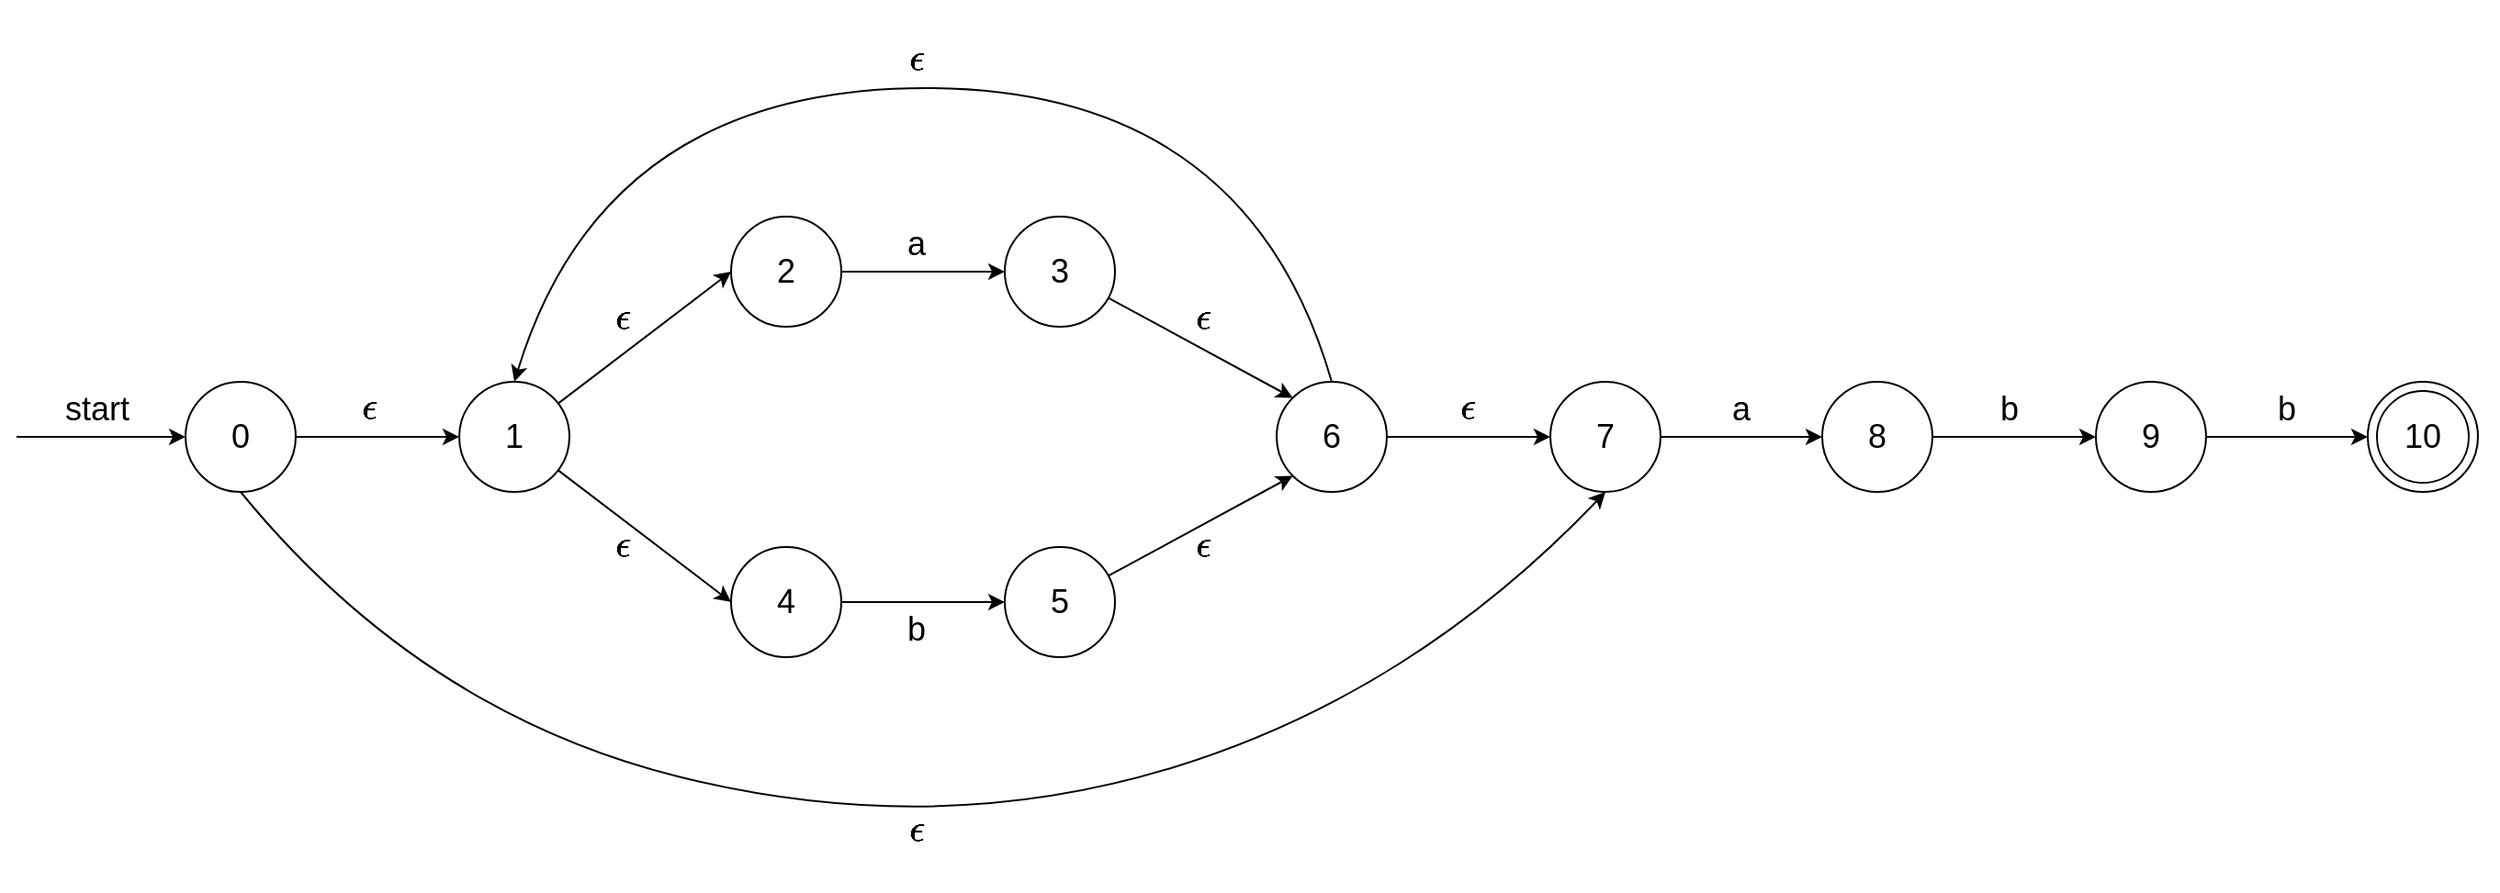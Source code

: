 <mxfile version="13.7.9" type="device" pages="4"><diagram id="2SYILCTUCA9LfMtIX5sQ" name="construction-0"><mxGraphModel dx="1426" dy="905" grid="1" gridSize="10" guides="1" tooltips="1" connect="1" arrows="1" fold="1" page="1" pageScale="1" pageWidth="827" pageHeight="1169" math="1" shadow="0"><root><mxCell id="0"/><mxCell id="1" parent="0"/><mxCell id="XuyZvrvFJMutGjKw32qT-1" value="" style="rounded=0;whiteSpace=wrap;html=1;strokeColor=none;" vertex="1" parent="1"><mxGeometry x="21" y="152" width="1360" height="450" as="geometry"/></mxCell><mxCell id="nC-w0DCnDY3q3ksh0MWc-40" style="edgeStyle=orthogonalEdgeStyle;rounded=0;orthogonalLoop=1;jettySize=auto;html=1;entryX=0;entryY=0.5;entryDx=0;entryDy=0;" parent="1" source="nC-w0DCnDY3q3ksh0MWc-4" target="nC-w0DCnDY3q3ksh0MWc-7" edge="1"><mxGeometry relative="1" as="geometry"/></mxCell><mxCell id="nC-w0DCnDY3q3ksh0MWc-4" value="&lt;span style=&quot;font-size: 18px&quot;&gt;0&lt;/span&gt;" style="ellipse;whiteSpace=wrap;html=1;aspect=fixed;" parent="1" vertex="1"><mxGeometry x="122" y="340" width="60" height="60" as="geometry"/></mxCell><mxCell id="nC-w0DCnDY3q3ksh0MWc-41" style="rounded=0;orthogonalLoop=1;jettySize=auto;html=1;entryX=0;entryY=0.5;entryDx=0;entryDy=0;" parent="1" source="nC-w0DCnDY3q3ksh0MWc-7" target="nC-w0DCnDY3q3ksh0MWc-11" edge="1"><mxGeometry relative="1" as="geometry"/></mxCell><mxCell id="nC-w0DCnDY3q3ksh0MWc-42" style="edgeStyle=none;rounded=0;orthogonalLoop=1;jettySize=auto;html=1;entryX=0;entryY=0.5;entryDx=0;entryDy=0;" parent="1" source="nC-w0DCnDY3q3ksh0MWc-7" target="nC-w0DCnDY3q3ksh0MWc-13" edge="1"><mxGeometry relative="1" as="geometry"/></mxCell><mxCell id="nC-w0DCnDY3q3ksh0MWc-7" value="&lt;span style=&quot;font-size: 18px&quot;&gt;1&lt;/span&gt;" style="ellipse;whiteSpace=wrap;html=1;aspect=fixed;" parent="1" vertex="1"><mxGeometry x="271" y="340" width="60" height="60" as="geometry"/></mxCell><mxCell id="nC-w0DCnDY3q3ksh0MWc-23" value="" style="group" parent="1" vertex="1" connectable="0"><mxGeometry x="1310" y="340" width="60" height="60" as="geometry"/></mxCell><mxCell id="nC-w0DCnDY3q3ksh0MWc-24" value="" style="ellipse;whiteSpace=wrap;html=1;aspect=fixed;" parent="nC-w0DCnDY3q3ksh0MWc-23" vertex="1"><mxGeometry width="60" height="60" as="geometry"/></mxCell><mxCell id="nC-w0DCnDY3q3ksh0MWc-25" value="&lt;span style=&quot;font-size: 18px&quot;&gt;10&lt;/span&gt;" style="ellipse;whiteSpace=wrap;html=1;aspect=fixed;" parent="nC-w0DCnDY3q3ksh0MWc-23" vertex="1"><mxGeometry x="5" y="5" width="50" height="50" as="geometry"/></mxCell><mxCell id="nC-w0DCnDY3q3ksh0MWc-47" style="edgeStyle=none;rounded=0;orthogonalLoop=1;jettySize=auto;html=1;entryX=0;entryY=0.5;entryDx=0;entryDy=0;" parent="1" source="nC-w0DCnDY3q3ksh0MWc-34" target="nC-w0DCnDY3q3ksh0MWc-35" edge="1"><mxGeometry relative="1" as="geometry"/></mxCell><mxCell id="nC-w0DCnDY3q3ksh0MWc-34" value="&lt;span style=&quot;font-size: 18px&quot;&gt;6&lt;/span&gt;" style="ellipse;whiteSpace=wrap;html=1;aspect=fixed;" parent="1" vertex="1"><mxGeometry x="716" y="340" width="60" height="60" as="geometry"/></mxCell><mxCell id="nC-w0DCnDY3q3ksh0MWc-48" style="edgeStyle=none;rounded=0;orthogonalLoop=1;jettySize=auto;html=1;entryX=0;entryY=0.5;entryDx=0;entryDy=0;" parent="1" source="nC-w0DCnDY3q3ksh0MWc-35" target="nC-w0DCnDY3q3ksh0MWc-36" edge="1"><mxGeometry relative="1" as="geometry"/></mxCell><mxCell id="nC-w0DCnDY3q3ksh0MWc-35" value="&lt;span style=&quot;font-size: 18px&quot;&gt;7&lt;/span&gt;" style="ellipse;whiteSpace=wrap;html=1;aspect=fixed;" parent="1" vertex="1"><mxGeometry x="865" y="340" width="60" height="60" as="geometry"/></mxCell><mxCell id="nC-w0DCnDY3q3ksh0MWc-49" style="edgeStyle=none;rounded=0;orthogonalLoop=1;jettySize=auto;html=1;entryX=0;entryY=0.5;entryDx=0;entryDy=0;" parent="1" source="nC-w0DCnDY3q3ksh0MWc-36" target="nC-w0DCnDY3q3ksh0MWc-37" edge="1"><mxGeometry relative="1" as="geometry"/></mxCell><mxCell id="nC-w0DCnDY3q3ksh0MWc-36" value="&lt;span style=&quot;font-size: 18px&quot;&gt;8&lt;/span&gt;" style="ellipse;whiteSpace=wrap;html=1;aspect=fixed;" parent="1" vertex="1"><mxGeometry x="1013" y="340" width="60" height="60" as="geometry"/></mxCell><mxCell id="nC-w0DCnDY3q3ksh0MWc-50" style="edgeStyle=none;rounded=0;orthogonalLoop=1;jettySize=auto;html=1;entryX=0;entryY=0.5;entryDx=0;entryDy=0;" parent="1" source="nC-w0DCnDY3q3ksh0MWc-37" target="nC-w0DCnDY3q3ksh0MWc-24" edge="1"><mxGeometry relative="1" as="geometry"/></mxCell><mxCell id="nC-w0DCnDY3q3ksh0MWc-37" value="&lt;span style=&quot;font-size: 18px&quot;&gt;9&lt;/span&gt;" style="ellipse;whiteSpace=wrap;html=1;aspect=fixed;" parent="1" vertex="1"><mxGeometry x="1162" y="340" width="60" height="60" as="geometry"/></mxCell><mxCell id="nC-w0DCnDY3q3ksh0MWc-38" value="" style="group" parent="1" vertex="1" connectable="0"><mxGeometry x="419" y="250" width="60" height="240" as="geometry"/></mxCell><mxCell id="nC-w0DCnDY3q3ksh0MWc-11" value="&lt;span style=&quot;font-size: 18px&quot;&gt;2&lt;/span&gt;" style="ellipse;whiteSpace=wrap;html=1;aspect=fixed;" parent="nC-w0DCnDY3q3ksh0MWc-38" vertex="1"><mxGeometry width="60" height="60" as="geometry"/></mxCell><mxCell id="nC-w0DCnDY3q3ksh0MWc-13" value="&lt;span style=&quot;font-size: 18px&quot;&gt;4&lt;/span&gt;" style="ellipse;whiteSpace=wrap;html=1;aspect=fixed;" parent="nC-w0DCnDY3q3ksh0MWc-38" vertex="1"><mxGeometry y="180" width="60" height="60" as="geometry"/></mxCell><mxCell id="nC-w0DCnDY3q3ksh0MWc-39" value="" style="group" parent="1" vertex="1" connectable="0"><mxGeometry x="568" y="250" width="60" height="240" as="geometry"/></mxCell><mxCell id="nC-w0DCnDY3q3ksh0MWc-26" value="&lt;span style=&quot;font-size: 18px&quot;&gt;3&lt;/span&gt;" style="ellipse;whiteSpace=wrap;html=1;aspect=fixed;" parent="nC-w0DCnDY3q3ksh0MWc-39" vertex="1"><mxGeometry width="60" height="60" as="geometry"/></mxCell><mxCell id="nC-w0DCnDY3q3ksh0MWc-33" value="&lt;span style=&quot;font-size: 18px&quot;&gt;5&lt;/span&gt;" style="ellipse;whiteSpace=wrap;html=1;aspect=fixed;" parent="nC-w0DCnDY3q3ksh0MWc-39" vertex="1"><mxGeometry y="180" width="60" height="60" as="geometry"/></mxCell><mxCell id="nC-w0DCnDY3q3ksh0MWc-43" style="edgeStyle=none;rounded=0;orthogonalLoop=1;jettySize=auto;html=1;" parent="1" source="nC-w0DCnDY3q3ksh0MWc-11" target="nC-w0DCnDY3q3ksh0MWc-26" edge="1"><mxGeometry relative="1" as="geometry"/></mxCell><mxCell id="nC-w0DCnDY3q3ksh0MWc-44" style="edgeStyle=none;rounded=0;orthogonalLoop=1;jettySize=auto;html=1;entryX=0;entryY=0.5;entryDx=0;entryDy=0;" parent="1" source="nC-w0DCnDY3q3ksh0MWc-13" target="nC-w0DCnDY3q3ksh0MWc-33" edge="1"><mxGeometry relative="1" as="geometry"/></mxCell><mxCell id="nC-w0DCnDY3q3ksh0MWc-45" style="edgeStyle=none;rounded=0;orthogonalLoop=1;jettySize=auto;html=1;entryX=0;entryY=1;entryDx=0;entryDy=0;" parent="1" source="nC-w0DCnDY3q3ksh0MWc-33" target="nC-w0DCnDY3q3ksh0MWc-34" edge="1"><mxGeometry relative="1" as="geometry"/></mxCell><mxCell id="nC-w0DCnDY3q3ksh0MWc-46" style="edgeStyle=none;rounded=0;orthogonalLoop=1;jettySize=auto;html=1;entryX=0;entryY=0;entryDx=0;entryDy=0;" parent="1" source="nC-w0DCnDY3q3ksh0MWc-26" target="nC-w0DCnDY3q3ksh0MWc-34" edge="1"><mxGeometry relative="1" as="geometry"/></mxCell><mxCell id="nC-w0DCnDY3q3ksh0MWc-51" value="&lt;font style=&quot;font-size: 18px&quot;&gt;\( \epsilon \)&lt;/font&gt;" style="text;html=1;strokeColor=none;fillColor=none;align=center;verticalAlign=middle;whiteSpace=wrap;rounded=0;fontSize=14;" parent="1" vertex="1"><mxGeometry x="202" y="340" width="40" height="30" as="geometry"/></mxCell><mxCell id="nC-w0DCnDY3q3ksh0MWc-52" value="&lt;span style=&quot;font-size: 18px&quot;&gt;a&lt;/span&gt;" style="text;html=1;strokeColor=none;fillColor=none;align=center;verticalAlign=middle;whiteSpace=wrap;rounded=0;fontSize=14;" parent="1" vertex="1"><mxGeometry x="500" y="250" width="40" height="30" as="geometry"/></mxCell><mxCell id="nC-w0DCnDY3q3ksh0MWc-53" value="&lt;span style=&quot;font-size: 18px&quot;&gt;b&lt;/span&gt;" style="text;html=1;strokeColor=none;fillColor=none;align=center;verticalAlign=middle;whiteSpace=wrap;rounded=0;fontSize=14;" parent="1" vertex="1"><mxGeometry x="500" y="460" width="40" height="30" as="geometry"/></mxCell><mxCell id="nC-w0DCnDY3q3ksh0MWc-54" value="&lt;span style=&quot;font-size: 18px&quot;&gt;a&lt;/span&gt;" style="text;html=1;strokeColor=none;fillColor=none;align=center;verticalAlign=middle;whiteSpace=wrap;rounded=0;fontSize=14;" parent="1" vertex="1"><mxGeometry x="949" y="340" width="40" height="30" as="geometry"/></mxCell><mxCell id="nC-w0DCnDY3q3ksh0MWc-55" value="&lt;span style=&quot;font-size: 18px&quot;&gt;b&lt;/span&gt;" style="text;html=1;strokeColor=none;fillColor=none;align=center;verticalAlign=middle;whiteSpace=wrap;rounded=0;fontSize=14;" parent="1" vertex="1"><mxGeometry x="1095" y="340" width="40" height="30" as="geometry"/></mxCell><mxCell id="nC-w0DCnDY3q3ksh0MWc-56" value="&lt;span style=&quot;font-size: 18px&quot;&gt;b&lt;/span&gt;" style="text;html=1;strokeColor=none;fillColor=none;align=center;verticalAlign=middle;whiteSpace=wrap;rounded=0;fontSize=14;" parent="1" vertex="1"><mxGeometry x="1246" y="340" width="40" height="30" as="geometry"/></mxCell><mxCell id="nC-w0DCnDY3q3ksh0MWc-57" value="&lt;font style=&quot;font-size: 18px&quot;&gt;\( \epsilon \)&lt;/font&gt;" style="text;html=1;strokeColor=none;fillColor=none;align=center;verticalAlign=middle;whiteSpace=wrap;rounded=0;fontSize=14;" parent="1" vertex="1"><mxGeometry x="800" y="340" width="40" height="30" as="geometry"/></mxCell><mxCell id="nC-w0DCnDY3q3ksh0MWc-58" value="&lt;font style=&quot;font-size: 18px&quot;&gt;\( \epsilon \)&lt;/font&gt;" style="text;html=1;strokeColor=none;fillColor=none;align=center;verticalAlign=middle;whiteSpace=wrap;rounded=0;fontSize=14;" parent="1" vertex="1"><mxGeometry x="340" y="291" width="40" height="30" as="geometry"/></mxCell><mxCell id="nC-w0DCnDY3q3ksh0MWc-59" value="&lt;font style=&quot;font-size: 18px&quot;&gt;\( \epsilon \)&lt;/font&gt;" style="text;html=1;strokeColor=none;fillColor=none;align=center;verticalAlign=middle;whiteSpace=wrap;rounded=0;fontSize=14;" parent="1" vertex="1"><mxGeometry x="340" y="415" width="40" height="30" as="geometry"/></mxCell><mxCell id="nC-w0DCnDY3q3ksh0MWc-60" value="&lt;font style=&quot;font-size: 18px&quot;&gt;\( \epsilon \)&lt;/font&gt;" style="text;html=1;strokeColor=none;fillColor=none;align=center;verticalAlign=middle;whiteSpace=wrap;rounded=0;fontSize=14;" parent="1" vertex="1"><mxGeometry x="656" y="291" width="40" height="30" as="geometry"/></mxCell><mxCell id="nC-w0DCnDY3q3ksh0MWc-61" value="&lt;font style=&quot;font-size: 18px&quot;&gt;\( \epsilon \)&lt;/font&gt;" style="text;html=1;strokeColor=none;fillColor=none;align=center;verticalAlign=middle;whiteSpace=wrap;rounded=0;fontSize=14;" parent="1" vertex="1"><mxGeometry x="656" y="415" width="40" height="30" as="geometry"/></mxCell><mxCell id="nC-w0DCnDY3q3ksh0MWc-62" value="" style="endArrow=classic;html=1;fontSize=14;" parent="1" edge="1"><mxGeometry width="50" height="50" relative="1" as="geometry"><mxPoint x="30" y="370" as="sourcePoint"/><mxPoint x="122" y="370" as="targetPoint"/></mxGeometry></mxCell><mxCell id="nC-w0DCnDY3q3ksh0MWc-63" value="" style="curved=1;endArrow=classic;html=1;fontSize=14;exitX=0.5;exitY=1;exitDx=0;exitDy=0;entryX=0.5;entryY=1;entryDx=0;entryDy=0;" parent="1" source="nC-w0DCnDY3q3ksh0MWc-4" target="nC-w0DCnDY3q3ksh0MWc-35" edge="1"><mxGeometry width="50" height="50" relative="1" as="geometry"><mxPoint x="300" y="600" as="sourcePoint"/><mxPoint x="470" y="530" as="targetPoint"/><Array as="points"><mxPoint x="250" y="520"/><mxPoint x="530" y="590"/><mxPoint x="790" y="510"/></Array></mxGeometry></mxCell><mxCell id="nC-w0DCnDY3q3ksh0MWc-64" value="" style="curved=1;endArrow=classic;html=1;fontSize=14;exitX=0.5;exitY=0;exitDx=0;exitDy=0;entryX=0.5;entryY=0;entryDx=0;entryDy=0;" parent="1" source="nC-w0DCnDY3q3ksh0MWc-34" target="nC-w0DCnDY3q3ksh0MWc-7" edge="1"><mxGeometry width="50" height="50" relative="1" as="geometry"><mxPoint x="640" y="180" as="sourcePoint"/><mxPoint x="230" y="190" as="targetPoint"/><Array as="points"><mxPoint x="700" y="180"/><mxPoint x="350" y="180"/></Array></mxGeometry></mxCell><mxCell id="nC-w0DCnDY3q3ksh0MWc-65" value="&lt;font style=&quot;font-size: 18px&quot;&gt;\( \epsilon \)&lt;/font&gt;" style="text;html=1;strokeColor=none;fillColor=none;align=center;verticalAlign=middle;whiteSpace=wrap;rounded=0;fontSize=14;" parent="1" vertex="1"><mxGeometry x="500" y="150" width="40" height="30" as="geometry"/></mxCell><mxCell id="nC-w0DCnDY3q3ksh0MWc-66" value="&lt;font style=&quot;font-size: 18px&quot;&gt;\( \epsilon \)&lt;/font&gt;" style="text;html=1;strokeColor=none;fillColor=none;align=center;verticalAlign=middle;whiteSpace=wrap;rounded=0;fontSize=14;" parent="1" vertex="1"><mxGeometry x="500" y="570" width="40" height="30" as="geometry"/></mxCell><mxCell id="nC-w0DCnDY3q3ksh0MWc-67" value="&lt;font style=&quot;font-size: 18px&quot;&gt;start&lt;/font&gt;" style="text;html=1;strokeColor=none;fillColor=none;align=center;verticalAlign=middle;whiteSpace=wrap;rounded=0;fontSize=14;" parent="1" vertex="1"><mxGeometry x="49" y="340" width="50" height="30" as="geometry"/></mxCell></root></mxGraphModel></diagram><diagram id="WF1_BBJ0Mb2t2jljKBhs" name="construction-1"><mxGraphModel dx="2253" dy="905" grid="1" gridSize="10" guides="1" tooltips="1" connect="1" arrows="1" fold="1" page="1" pageScale="1" pageWidth="827" pageHeight="1169" math="1" shadow="0"><root><mxCell id="gtL-Fco9t26OVmaotcYP-0"/><mxCell id="gtL-Fco9t26OVmaotcYP-1" parent="gtL-Fco9t26OVmaotcYP-0"/><mxCell id="1WTeGAfOeYwPpiyyFU4v-0" value="" style="rounded=0;whiteSpace=wrap;html=1;strokeColor=none;" vertex="1" parent="gtL-Fco9t26OVmaotcYP-1"><mxGeometry x="-185" y="250" width="1200" height="180" as="geometry"/></mxCell><mxCell id="Gay36W2IM1CrXgoubS7y-0" value="" style="group" vertex="1" connectable="0" parent="gtL-Fco9t26OVmaotcYP-1"><mxGeometry x="30" y="260" width="770" height="160" as="geometry"/></mxCell><mxCell id="gtL-Fco9t26OVmaotcYP-2" value="&lt;font style=&quot;font-size: 16px&quot;&gt;Operation&lt;/font&gt;" style="rounded=0;whiteSpace=wrap;html=1;fontSize=14;" parent="Gay36W2IM1CrXgoubS7y-0" vertex="1"><mxGeometry width="140" height="40" as="geometry"/></mxCell><mxCell id="gtL-Fco9t26OVmaotcYP-3" value="&lt;font style=&quot;font-size: 16px&quot;&gt;Definition&lt;/font&gt;" style="rounded=0;whiteSpace=wrap;html=1;fontSize=14;" parent="Gay36W2IM1CrXgoubS7y-0" vertex="1"><mxGeometry x="140" width="630" height="40" as="geometry"/></mxCell><mxCell id="gtL-Fco9t26OVmaotcYP-4" value="&lt;font style=&quot;font-size: 16px&quot;&gt;\( \epsilon \)-closure(s)&lt;/font&gt;" style="rounded=0;whiteSpace=wrap;html=1;fontSize=14;" parent="Gay36W2IM1CrXgoubS7y-0" vertex="1"><mxGeometry y="40" width="140" height="40" as="geometry"/></mxCell><mxCell id="pMHgvsr9h9JJgSpwtadB-2" value="&lt;font style=&quot;font-size: 16px&quot;&gt;\( \epsilon \)-closure(T)&lt;/font&gt;" style="rounded=0;whiteSpace=wrap;html=1;fontSize=14;" parent="Gay36W2IM1CrXgoubS7y-0" vertex="1"><mxGeometry y="80" width="140" height="40" as="geometry"/></mxCell><mxCell id="pMHgvsr9h9JJgSpwtadB-3" value="&lt;font style=&quot;font-size: 16px&quot;&gt;move(T, a)&lt;/font&gt;" style="rounded=0;whiteSpace=wrap;html=1;fontSize=14;" parent="Gay36W2IM1CrXgoubS7y-0" vertex="1"><mxGeometry y="120" width="140" height="40" as="geometry"/></mxCell><mxCell id="pMHgvsr9h9JJgSpwtadB-4" value="&lt;font style=&quot;font-size: 16px&quot;&gt;set of NFA states reachable from state s on \( \epsilon \)-transition&lt;/font&gt;" style="rounded=0;whiteSpace=wrap;html=1;fontSize=14;" parent="Gay36W2IM1CrXgoubS7y-0" vertex="1"><mxGeometry x="140" y="40" width="630" height="40" as="geometry"/></mxCell><mxCell id="pMHgvsr9h9JJgSpwtadB-5" value="&lt;font style=&quot;font-size: 16px&quot;&gt;set of NFA states reachable from some s in T on \( \epsilon \)-transition&lt;/font&gt;" style="rounded=0;whiteSpace=wrap;html=1;fontSize=14;" parent="Gay36W2IM1CrXgoubS7y-0" vertex="1"><mxGeometry x="140" y="80" width="630" height="40" as="geometry"/></mxCell><mxCell id="pMHgvsr9h9JJgSpwtadB-6" value="&lt;font style=&quot;font-size: 16px&quot;&gt;set of NFA states to which there is transition on input afrom some state sin the set T&lt;/font&gt;" style="rounded=0;whiteSpace=wrap;html=1;fontSize=14;" parent="Gay36W2IM1CrXgoubS7y-0" vertex="1"><mxGeometry x="140" y="120" width="630" height="40" as="geometry"/></mxCell></root></mxGraphModel></diagram><diagram id="mksTDIZj1iw2KZoJYWO2" name="construction-2"><mxGraphModel dx="2253" dy="905" grid="1" gridSize="10" guides="1" tooltips="1" connect="1" arrows="1" fold="1" page="1" pageScale="1" pageWidth="827" pageHeight="1169" math="0" shadow="0"><root><mxCell id="RlcSIwYgVODui8uz2F9A-0"/><mxCell id="RlcSIwYgVODui8uz2F9A-1" parent="RlcSIwYgVODui8uz2F9A-0"/><mxCell id="oxMObQp4ISZdJK0_XNuv-0" value="" style="rounded=0;whiteSpace=wrap;html=1;strokeColor=none;" vertex="1" parent="RlcSIwYgVODui8uz2F9A-1"><mxGeometry x="-220" y="230" width="1200" height="260" as="geometry"/></mxCell><mxCell id="oxMObQp4ISZdJK0_XNuv-1" value="" style="group" vertex="1" connectable="0" parent="RlcSIwYgVODui8uz2F9A-1"><mxGeometry x="120" y="240" width="520" height="240" as="geometry"/></mxCell><mxCell id="RlcSIwYgVODui8uz2F9A-2" value="NFA State" style="rounded=0;whiteSpace=wrap;html=1;fontFamily=Helvetica;fontSize=16;strokeColor=none;" parent="oxMObQp4ISZdJK0_XNuv-1" vertex="1"><mxGeometry width="160" height="40" as="geometry"/></mxCell><mxCell id="RlcSIwYgVODui8uz2F9A-3" value="DFA State" style="rounded=0;whiteSpace=wrap;html=1;fontFamily=Helvetica;fontSize=16;strokeColor=none;" parent="oxMObQp4ISZdJK0_XNuv-1" vertex="1"><mxGeometry x="160" width="120" height="40" as="geometry"/></mxCell><mxCell id="RlcSIwYgVODui8uz2F9A-4" value="a" style="rounded=0;whiteSpace=wrap;html=1;fontFamily=Helvetica;fontSize=16;strokeColor=none;" parent="oxMObQp4ISZdJK0_XNuv-1" vertex="1"><mxGeometry x="280" width="120" height="40" as="geometry"/></mxCell><mxCell id="RlcSIwYgVODui8uz2F9A-5" value="b" style="rounded=0;whiteSpace=wrap;html=1;fontFamily=Helvetica;fontSize=16;strokeColor=none;" parent="oxMObQp4ISZdJK0_XNuv-1" vertex="1"><mxGeometry x="400" width="120" height="40" as="geometry"/></mxCell><mxCell id="RlcSIwYgVODui8uz2F9A-6" value="{0, 1, 2, 4, 7}" style="rounded=0;whiteSpace=wrap;html=1;fontFamily=Helvetica;fontSize=16;strokeColor=none;" parent="oxMObQp4ISZdJK0_XNuv-1" vertex="1"><mxGeometry y="40" width="160" height="40" as="geometry"/></mxCell><mxCell id="RlcSIwYgVODui8uz2F9A-7" value="A" style="rounded=0;whiteSpace=wrap;html=1;fontFamily=Helvetica;fontSize=16;strokeColor=none;" parent="oxMObQp4ISZdJK0_XNuv-1" vertex="1"><mxGeometry x="160" y="40" width="120" height="40" as="geometry"/></mxCell><mxCell id="RlcSIwYgVODui8uz2F9A-8" value="B" style="rounded=0;whiteSpace=wrap;html=1;fontFamily=Helvetica;fontSize=16;strokeColor=none;" parent="oxMObQp4ISZdJK0_XNuv-1" vertex="1"><mxGeometry x="280" y="40" width="120" height="40" as="geometry"/></mxCell><mxCell id="RlcSIwYgVODui8uz2F9A-9" value="C" style="rounded=0;whiteSpace=wrap;html=1;fontFamily=Helvetica;fontSize=16;strokeColor=none;" parent="oxMObQp4ISZdJK0_XNuv-1" vertex="1"><mxGeometry x="400" y="40" width="120" height="40" as="geometry"/></mxCell><mxCell id="RlcSIwYgVODui8uz2F9A-12" value="{1, 2, 3, 4, 6, 7, 8}" style="rounded=0;whiteSpace=wrap;html=1;fontFamily=Helvetica;fontSize=16;strokeColor=none;" parent="oxMObQp4ISZdJK0_XNuv-1" vertex="1"><mxGeometry y="80" width="160" height="40" as="geometry"/></mxCell><mxCell id="RlcSIwYgVODui8uz2F9A-13" value="B" style="rounded=0;whiteSpace=wrap;html=1;fontFamily=Helvetica;fontSize=16;strokeColor=none;" parent="oxMObQp4ISZdJK0_XNuv-1" vertex="1"><mxGeometry x="160" y="80" width="120" height="40" as="geometry"/></mxCell><mxCell id="RlcSIwYgVODui8uz2F9A-14" value="B" style="rounded=0;whiteSpace=wrap;html=1;fontFamily=Helvetica;fontSize=16;strokeColor=none;" parent="oxMObQp4ISZdJK0_XNuv-1" vertex="1"><mxGeometry x="280" y="80" width="120" height="40" as="geometry"/></mxCell><mxCell id="RlcSIwYgVODui8uz2F9A-15" value="D" style="rounded=0;whiteSpace=wrap;html=1;fontFamily=Helvetica;fontSize=16;strokeColor=none;" parent="oxMObQp4ISZdJK0_XNuv-1" vertex="1"><mxGeometry x="400" y="80" width="120" height="40" as="geometry"/></mxCell><mxCell id="RlcSIwYgVODui8uz2F9A-18" value="{1, 2, 4, 5, 6, 7}" style="rounded=0;whiteSpace=wrap;html=1;fontFamily=Helvetica;fontSize=16;strokeColor=none;" parent="oxMObQp4ISZdJK0_XNuv-1" vertex="1"><mxGeometry y="120" width="160" height="40" as="geometry"/></mxCell><mxCell id="RlcSIwYgVODui8uz2F9A-19" value="C" style="rounded=0;whiteSpace=wrap;html=1;fontFamily=Helvetica;fontSize=16;strokeColor=none;" parent="oxMObQp4ISZdJK0_XNuv-1" vertex="1"><mxGeometry x="160" y="120" width="120" height="40" as="geometry"/></mxCell><mxCell id="RlcSIwYgVODui8uz2F9A-20" value="B" style="rounded=0;whiteSpace=wrap;html=1;fontFamily=Helvetica;fontSize=16;strokeColor=none;" parent="oxMObQp4ISZdJK0_XNuv-1" vertex="1"><mxGeometry x="280" y="120" width="120" height="40" as="geometry"/></mxCell><mxCell id="RlcSIwYgVODui8uz2F9A-21" value="C" style="rounded=0;whiteSpace=wrap;html=1;fontFamily=Helvetica;fontSize=16;strokeColor=none;" parent="oxMObQp4ISZdJK0_XNuv-1" vertex="1"><mxGeometry x="400" y="120" width="120" height="40" as="geometry"/></mxCell><mxCell id="RlcSIwYgVODui8uz2F9A-23" value="{1, 2, 4, 5, 6, 7, 9}" style="rounded=0;whiteSpace=wrap;html=1;fontFamily=Helvetica;fontSize=16;strokeColor=none;" parent="oxMObQp4ISZdJK0_XNuv-1" vertex="1"><mxGeometry y="160" width="160" height="40" as="geometry"/></mxCell><mxCell id="RlcSIwYgVODui8uz2F9A-24" value="D" style="rounded=0;whiteSpace=wrap;html=1;fontFamily=Helvetica;fontSize=16;strokeColor=none;" parent="oxMObQp4ISZdJK0_XNuv-1" vertex="1"><mxGeometry x="160" y="160" width="120" height="40" as="geometry"/></mxCell><mxCell id="RlcSIwYgVODui8uz2F9A-25" value="B" style="rounded=0;whiteSpace=wrap;html=1;fontFamily=Helvetica;fontSize=16;strokeColor=none;" parent="oxMObQp4ISZdJK0_XNuv-1" vertex="1"><mxGeometry x="280" y="160" width="120" height="40" as="geometry"/></mxCell><mxCell id="RlcSIwYgVODui8uz2F9A-26" value="E" style="rounded=0;whiteSpace=wrap;html=1;fontFamily=Helvetica;fontSize=16;strokeColor=none;" parent="oxMObQp4ISZdJK0_XNuv-1" vertex="1"><mxGeometry x="400" y="160" width="120" height="40" as="geometry"/></mxCell><mxCell id="RlcSIwYgVODui8uz2F9A-28" value="{1, 2, 3, 5, 6, 7, 10}" style="rounded=0;whiteSpace=wrap;html=1;fontFamily=Helvetica;fontSize=16;strokeColor=none;" parent="oxMObQp4ISZdJK0_XNuv-1" vertex="1"><mxGeometry y="200" width="160" height="40" as="geometry"/></mxCell><mxCell id="RlcSIwYgVODui8uz2F9A-29" value="E" style="rounded=0;whiteSpace=wrap;html=1;fontFamily=Helvetica;fontSize=16;strokeColor=none;" parent="oxMObQp4ISZdJK0_XNuv-1" vertex="1"><mxGeometry x="160" y="200" width="120" height="40" as="geometry"/></mxCell><mxCell id="RlcSIwYgVODui8uz2F9A-30" value="B" style="rounded=0;whiteSpace=wrap;html=1;fontFamily=Helvetica;fontSize=16;strokeColor=none;" parent="oxMObQp4ISZdJK0_XNuv-1" vertex="1"><mxGeometry x="280" y="200" width="120" height="40" as="geometry"/></mxCell><mxCell id="RlcSIwYgVODui8uz2F9A-31" value="C" style="rounded=0;whiteSpace=wrap;html=1;fontFamily=Helvetica;fontSize=16;strokeColor=none;" parent="oxMObQp4ISZdJK0_XNuv-1" vertex="1"><mxGeometry x="400" y="200" width="120" height="40" as="geometry"/></mxCell><mxCell id="RlcSIwYgVODui8uz2F9A-32" value="" style="endArrow=none;html=1;fontFamily=Helvetica;fontSize=16;" parent="oxMObQp4ISZdJK0_XNuv-1" edge="1"><mxGeometry width="50" height="50" relative="1" as="geometry"><mxPoint y="40" as="sourcePoint"/><mxPoint x="520" y="40" as="targetPoint"/></mxGeometry></mxCell><mxCell id="RlcSIwYgVODui8uz2F9A-33" value="" style="endArrow=none;html=1;fontFamily=Helvetica;fontSize=16;" parent="oxMObQp4ISZdJK0_XNuv-1" edge="1"><mxGeometry width="50" height="50" relative="1" as="geometry"><mxPoint y="239" as="sourcePoint"/><mxPoint x="520" y="239" as="targetPoint"/></mxGeometry></mxCell><mxCell id="RlcSIwYgVODui8uz2F9A-34" value="" style="endArrow=none;html=1;fontFamily=Helvetica;fontSize=16;exitX=1;exitY=1;exitDx=0;exitDy=0;" parent="oxMObQp4ISZdJK0_XNuv-1" edge="1"><mxGeometry width="50" height="50" relative="1" as="geometry"><mxPoint x="280" y="240" as="sourcePoint"/><mxPoint x="280" as="targetPoint"/></mxGeometry></mxCell></root></mxGraphModel></diagram><diagram id="Nppw8uiiWBs2ju4ti4MV" name="construction-3"><mxGraphModel dx="2253" dy="905" grid="1" gridSize="10" guides="1" tooltips="1" connect="1" arrows="1" fold="1" page="1" pageScale="1" pageWidth="827" pageHeight="1169" math="0" shadow="0"><root><mxCell id="GwgWKvaWzrPYwgVR4-ja-0"/><mxCell id="GwgWKvaWzrPYwgVR4-ja-1" parent="GwgWKvaWzrPYwgVR4-ja-0"/><mxCell id="9_YnJbp4nXwBmwhQq-Z1-0" value="" style="rounded=0;whiteSpace=wrap;html=1;strokeColor=none;" vertex="1" parent="GwgWKvaWzrPYwgVR4-ja-1"><mxGeometry x="-235" y="156" width="1200" height="354" as="geometry"/></mxCell><mxCell id="9_YnJbp4nXwBmwhQq-Z1-1" value="" style="group" vertex="1" connectable="0" parent="GwgWKvaWzrPYwgVR4-ja-1"><mxGeometry x="20" y="156" width="690" height="354" as="geometry"/></mxCell><mxCell id="GwgWKvaWzrPYwgVR4-ja-2" value="&lt;span style=&quot;font-size: 18px&quot;&gt;A&lt;/span&gt;" style="ellipse;whiteSpace=wrap;html=1;aspect=fixed;" parent="9_YnJbp4nXwBmwhQq-Z1-1" vertex="1"><mxGeometry x="90" y="214" width="60" height="60" as="geometry"/></mxCell><mxCell id="GwgWKvaWzrPYwgVR4-ja-3" value="&lt;span style=&quot;font-size: 18px&quot;&gt;B&lt;/span&gt;" style="ellipse;whiteSpace=wrap;html=1;aspect=fixed;" parent="9_YnJbp4nXwBmwhQq-Z1-1" vertex="1"><mxGeometry x="270" y="214" width="60" height="60" as="geometry"/></mxCell><mxCell id="5Tu315r9QvBekMiReM_I-3" style="edgeStyle=orthogonalEdgeStyle;rounded=0;orthogonalLoop=1;jettySize=auto;html=1;entryX=0;entryY=0.5;entryDx=0;entryDy=0;" parent="9_YnJbp4nXwBmwhQq-Z1-1" source="GwgWKvaWzrPYwgVR4-ja-2" target="GwgWKvaWzrPYwgVR4-ja-3" edge="1"><mxGeometry relative="1" as="geometry"/></mxCell><mxCell id="5Tu315r9QvBekMiReM_I-8" style="edgeStyle=none;rounded=0;orthogonalLoop=1;jettySize=auto;html=1;entryX=0.5;entryY=0;entryDx=0;entryDy=0;" parent="9_YnJbp4nXwBmwhQq-Z1-1" source="GwgWKvaWzrPYwgVR4-ja-4" target="GwgWKvaWzrPYwgVR4-ja-3" edge="1"><mxGeometry relative="1" as="geometry"/></mxCell><mxCell id="GwgWKvaWzrPYwgVR4-ja-4" value="&lt;span style=&quot;font-size: 18px&quot;&gt;C&lt;/span&gt;" style="ellipse;whiteSpace=wrap;html=1;aspect=fixed;" parent="9_YnJbp4nXwBmwhQq-Z1-1" vertex="1"><mxGeometry x="270" y="64" width="60" height="60" as="geometry"/></mxCell><mxCell id="GwgWKvaWzrPYwgVR4-ja-5" value="&lt;span style=&quot;font-size: 18px&quot;&gt;D&lt;/span&gt;" style="ellipse;whiteSpace=wrap;html=1;aspect=fixed;" parent="9_YnJbp4nXwBmwhQq-Z1-1" vertex="1"><mxGeometry x="450" y="214" width="60" height="60" as="geometry"/></mxCell><mxCell id="5Tu315r9QvBekMiReM_I-6" style="rounded=0;orthogonalLoop=1;jettySize=auto;html=1;entryX=0;entryY=0.5;entryDx=0;entryDy=0;" parent="9_YnJbp4nXwBmwhQq-Z1-1" source="GwgWKvaWzrPYwgVR4-ja-2" target="GwgWKvaWzrPYwgVR4-ja-4" edge="1"><mxGeometry relative="1" as="geometry"/></mxCell><mxCell id="5Tu315r9QvBekMiReM_I-0" value="" style="group" parent="9_YnJbp4nXwBmwhQq-Z1-1" vertex="1" connectable="0"><mxGeometry x="630" y="214" width="60" height="60" as="geometry"/></mxCell><mxCell id="5Tu315r9QvBekMiReM_I-1" value="" style="ellipse;whiteSpace=wrap;html=1;aspect=fixed;" parent="5Tu315r9QvBekMiReM_I-0" vertex="1"><mxGeometry width="60" height="60" as="geometry"/></mxCell><mxCell id="5Tu315r9QvBekMiReM_I-2" value="&lt;span style=&quot;font-size: 18px&quot;&gt;E&lt;/span&gt;" style="ellipse;whiteSpace=wrap;html=1;aspect=fixed;" parent="5Tu315r9QvBekMiReM_I-0" vertex="1"><mxGeometry x="5" y="5" width="50" height="50" as="geometry"/></mxCell><mxCell id="5Tu315r9QvBekMiReM_I-7" style="edgeStyle=none;rounded=0;orthogonalLoop=1;jettySize=auto;html=1;entryX=1;entryY=0.617;entryDx=0;entryDy=0;entryPerimeter=0;" parent="9_YnJbp4nXwBmwhQq-Z1-1" target="GwgWKvaWzrPYwgVR4-ja-4" edge="1"><mxGeometry relative="1" as="geometry"><mxPoint x="637" y="224" as="sourcePoint"/></mxGeometry></mxCell><mxCell id="5Tu315r9QvBekMiReM_I-9" value="" style="curved=1;endArrow=classic;html=1;entryX=1;entryY=1;entryDx=0;entryDy=0;exitX=0;exitY=1;exitDx=0;exitDy=0;" parent="9_YnJbp4nXwBmwhQq-Z1-1" source="GwgWKvaWzrPYwgVR4-ja-5" target="GwgWKvaWzrPYwgVR4-ja-3" edge="1"><mxGeometry width="50" height="50" relative="1" as="geometry"><mxPoint x="560" y="494" as="sourcePoint"/><mxPoint x="460" y="434" as="targetPoint"/><Array as="points"><mxPoint x="420" y="284"/><mxPoint x="360" y="284"/></Array></mxGeometry></mxCell><mxCell id="5Tu315r9QvBekMiReM_I-10" value="" style="curved=1;endArrow=classic;html=1;entryX=0.667;entryY=0.967;entryDx=0;entryDy=0;entryPerimeter=0;exitX=0;exitY=1;exitDx=0;exitDy=0;" parent="9_YnJbp4nXwBmwhQq-Z1-1" source="5Tu315r9QvBekMiReM_I-1" target="GwgWKvaWzrPYwgVR4-ja-3" edge="1"><mxGeometry width="50" height="50" relative="1" as="geometry"><mxPoint x="640" y="374" as="sourcePoint"/><mxPoint x="300" y="374" as="targetPoint"/><Array as="points"><mxPoint x="590" y="324"/><mxPoint x="370" y="324"/></Array></mxGeometry></mxCell><mxCell id="5Tu315r9QvBekMiReM_I-4" style="edgeStyle=orthogonalEdgeStyle;rounded=0;orthogonalLoop=1;jettySize=auto;html=1;entryX=0;entryY=0.5;entryDx=0;entryDy=0;" parent="9_YnJbp4nXwBmwhQq-Z1-1" source="GwgWKvaWzrPYwgVR4-ja-3" target="GwgWKvaWzrPYwgVR4-ja-5" edge="1"><mxGeometry relative="1" as="geometry"/></mxCell><mxCell id="5Tu315r9QvBekMiReM_I-12" value="" style="endArrow=classic;html=1;curved=1;exitX=0.5;exitY=1;exitDx=0;exitDy=0;entryX=0.05;entryY=0.717;entryDx=0;entryDy=0;entryPerimeter=0;" parent="9_YnJbp4nXwBmwhQq-Z1-1" source="GwgWKvaWzrPYwgVR4-ja-3" target="GwgWKvaWzrPYwgVR4-ja-3" edge="1"><mxGeometry width="50" height="50" relative="1" as="geometry"><mxPoint x="330" y="394" as="sourcePoint"/><mxPoint x="270" y="254" as="targetPoint"/><Array as="points"><mxPoint x="300" y="304"/><mxPoint x="260" y="314"/><mxPoint x="240" y="274"/></Array></mxGeometry></mxCell><mxCell id="5Tu315r9QvBekMiReM_I-5" style="edgeStyle=orthogonalEdgeStyle;rounded=0;orthogonalLoop=1;jettySize=auto;html=1;entryX=0;entryY=0.5;entryDx=0;entryDy=0;" parent="9_YnJbp4nXwBmwhQq-Z1-1" source="GwgWKvaWzrPYwgVR4-ja-5" target="5Tu315r9QvBekMiReM_I-1" edge="1"><mxGeometry relative="1" as="geometry"/></mxCell><mxCell id="5Tu315r9QvBekMiReM_I-13" value="" style="endArrow=classic;html=1;curved=1;exitX=1;exitY=0;exitDx=0;exitDy=0;entryX=0;entryY=0;entryDx=0;entryDy=0;" parent="9_YnJbp4nXwBmwhQq-Z1-1" source="GwgWKvaWzrPYwgVR4-ja-4" target="GwgWKvaWzrPYwgVR4-ja-4" edge="1"><mxGeometry width="50" height="50" relative="1" as="geometry"><mxPoint x="380" y="44" as="sourcePoint"/><mxPoint x="250" y="54" as="targetPoint"/><Array as="points"><mxPoint x="330" y="44"/><mxPoint x="300" y="24"/><mxPoint x="270" y="44"/></Array></mxGeometry></mxCell><mxCell id="5Tu315r9QvBekMiReM_I-14" value="&lt;font style=&quot;font-size: 18px&quot;&gt;b&lt;/font&gt;" style="text;html=1;strokeColor=none;fillColor=none;align=center;verticalAlign=middle;whiteSpace=wrap;rounded=0;" parent="9_YnJbp4nXwBmwhQq-Z1-1" vertex="1"><mxGeometry x="169" y="138" width="40" height="30" as="geometry"/></mxCell><mxCell id="5Tu315r9QvBekMiReM_I-16" value="&lt;font style=&quot;font-size: 18px&quot;&gt;a&lt;/font&gt;" style="text;html=1;strokeColor=none;fillColor=none;align=center;verticalAlign=middle;whiteSpace=wrap;rounded=0;" parent="9_YnJbp4nXwBmwhQq-Z1-1" vertex="1"><mxGeometry x="187" y="214" width="40" height="30" as="geometry"/></mxCell><mxCell id="5Tu315r9QvBekMiReM_I-17" value="&lt;font style=&quot;font-size: 18px&quot;&gt;a&lt;/font&gt;" style="text;html=1;strokeColor=none;fillColor=none;align=center;verticalAlign=middle;whiteSpace=wrap;rounded=0;" parent="9_YnJbp4nXwBmwhQq-Z1-1" vertex="1"><mxGeometry x="294" y="154" width="40" height="30" as="geometry"/></mxCell><mxCell id="5Tu315r9QvBekMiReM_I-18" value="&lt;font style=&quot;font-size: 18px&quot;&gt;b&lt;/font&gt;" style="text;html=1;strokeColor=none;fillColor=none;align=center;verticalAlign=middle;whiteSpace=wrap;rounded=0;" parent="9_YnJbp4nXwBmwhQq-Z1-1" vertex="1"><mxGeometry x="463" y="131" width="40" height="30" as="geometry"/></mxCell><mxCell id="5Tu315r9QvBekMiReM_I-19" value="&lt;font style=&quot;font-size: 18px&quot;&gt;b&lt;/font&gt;" style="text;html=1;strokeColor=none;fillColor=none;align=center;verticalAlign=middle;whiteSpace=wrap;rounded=0;" parent="9_YnJbp4nXwBmwhQq-Z1-1" vertex="1"><mxGeometry x="367" y="214" width="40" height="30" as="geometry"/></mxCell><mxCell id="5Tu315r9QvBekMiReM_I-20" value="&lt;font style=&quot;font-size: 18px&quot;&gt;b&lt;/font&gt;" style="text;html=1;strokeColor=none;fillColor=none;align=center;verticalAlign=middle;whiteSpace=wrap;rounded=0;" parent="9_YnJbp4nXwBmwhQq-Z1-1" vertex="1"><mxGeometry x="541" y="214" width="40" height="30" as="geometry"/></mxCell><mxCell id="5Tu315r9QvBekMiReM_I-21" value="&lt;font style=&quot;font-size: 18px&quot;&gt;a&lt;/font&gt;" style="text;html=1;strokeColor=none;fillColor=none;align=center;verticalAlign=middle;whiteSpace=wrap;rounded=0;" parent="9_YnJbp4nXwBmwhQq-Z1-1" vertex="1"><mxGeometry x="391" y="280" width="40" height="30" as="geometry"/></mxCell><mxCell id="5Tu315r9QvBekMiReM_I-22" value="&lt;font style=&quot;font-size: 18px&quot;&gt;a&lt;/font&gt;" style="text;html=1;strokeColor=none;fillColor=none;align=center;verticalAlign=middle;whiteSpace=wrap;rounded=0;" parent="9_YnJbp4nXwBmwhQq-Z1-1" vertex="1"><mxGeometry x="460" y="324" width="40" height="30" as="geometry"/></mxCell><mxCell id="5Tu315r9QvBekMiReM_I-23" value="&lt;font style=&quot;font-size: 18px&quot;&gt;a&lt;/font&gt;" style="text;html=1;strokeColor=none;fillColor=none;align=center;verticalAlign=middle;whiteSpace=wrap;rounded=0;" parent="9_YnJbp4nXwBmwhQq-Z1-1" vertex="1"><mxGeometry x="222" y="293" width="40" height="30" as="geometry"/></mxCell><mxCell id="5Tu315r9QvBekMiReM_I-24" value="&lt;font style=&quot;font-size: 18px&quot;&gt;b&lt;/font&gt;" style="text;html=1;strokeColor=none;fillColor=none;align=center;verticalAlign=middle;whiteSpace=wrap;rounded=0;" parent="9_YnJbp4nXwBmwhQq-Z1-1" vertex="1"><mxGeometry x="280" width="40" height="30" as="geometry"/></mxCell><mxCell id="5Tu315r9QvBekMiReM_I-26" value="" style="endArrow=classic;html=1;" parent="9_YnJbp4nXwBmwhQq-Z1-1" edge="1"><mxGeometry width="50" height="50" relative="1" as="geometry"><mxPoint y="244" as="sourcePoint"/><mxPoint x="90" y="244" as="targetPoint"/></mxGeometry></mxCell><mxCell id="5Tu315r9QvBekMiReM_I-27" value="&lt;font style=&quot;font-size: 18px&quot;&gt;start&lt;/font&gt;" style="text;html=1;strokeColor=none;fillColor=none;align=center;verticalAlign=middle;whiteSpace=wrap;rounded=0;" parent="9_YnJbp4nXwBmwhQq-Z1-1" vertex="1"><mxGeometry x="22" y="214" width="40" height="30" as="geometry"/></mxCell></root></mxGraphModel></diagram></mxfile>